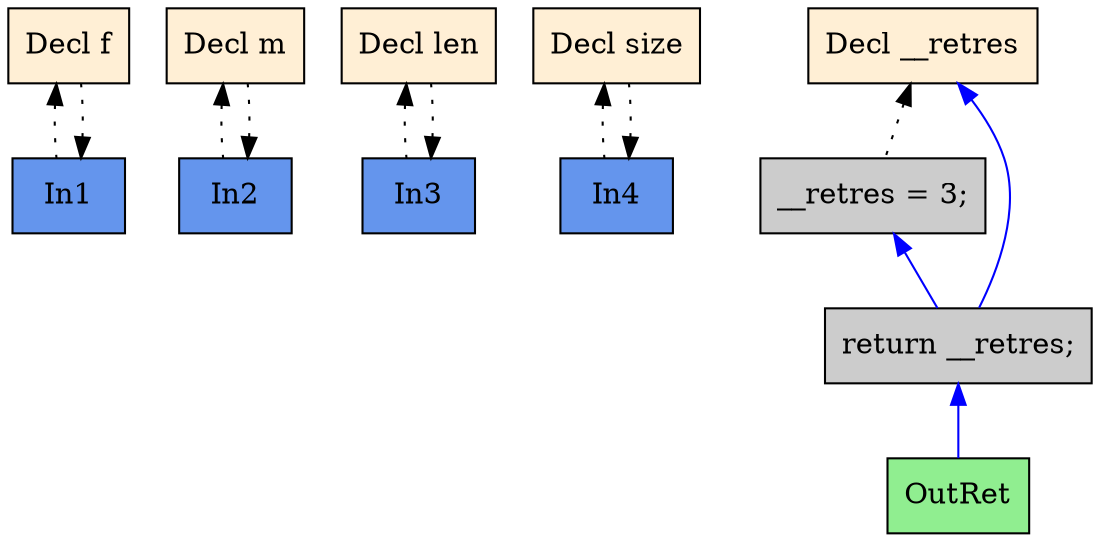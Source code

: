 digraph G {
  rankdir=TB;
  node [style=filled];
  2 [shape=box, fillcolor="#FFEFD5", label="Decl f"];
  3 [shape=box, fillcolor="#6495ED", label="In1"];
  4 [shape=box, fillcolor="#FFEFD5", label="Decl m"];
  5 [shape=box, fillcolor="#6495ED", label="In2"];
  6 [shape=box, fillcolor="#FFEFD5", label="Decl len"];
  7 [shape=box, fillcolor="#6495ED", label="In3"];
  8 [shape=box, fillcolor="#FFEFD5", label="Decl size"];
  9 [shape=box, fillcolor="#6495ED", label="In4"];
  10 [shape=box, fillcolor="#FFEFD5", label="Decl __retres"];
  11 [shape=box, fillcolor="#CCCCCC", label="__retres = 3;"];
  12 [shape=box, fillcolor="#CCCCCC", label="return __retres;"];
  13 [shape=box, fillcolor="#90EE90", label="OutRet"];
  
  
  edge [dir=back];
  3 -> 2 [style=dotted, color="#000000"];
  2 -> 3 [style=dotted, color="#000000"];
  5 -> 4 [style=dotted, color="#000000"];
  4 -> 5 [style=dotted, color="#000000"];
  7 -> 6 [style=dotted, color="#000000"];
  6 -> 7 [style=dotted, color="#000000"];
  9 -> 8 [style=dotted, color="#000000"];
  8 -> 9 [style=dotted, color="#000000"];
  10 -> 11 [style=dotted, color="#000000"];
  10 -> 12 [color="#0000FF"];
  11 -> 12 [color="#0000FF"];
  12 -> 13 [color="#0000FF"];
  
  }